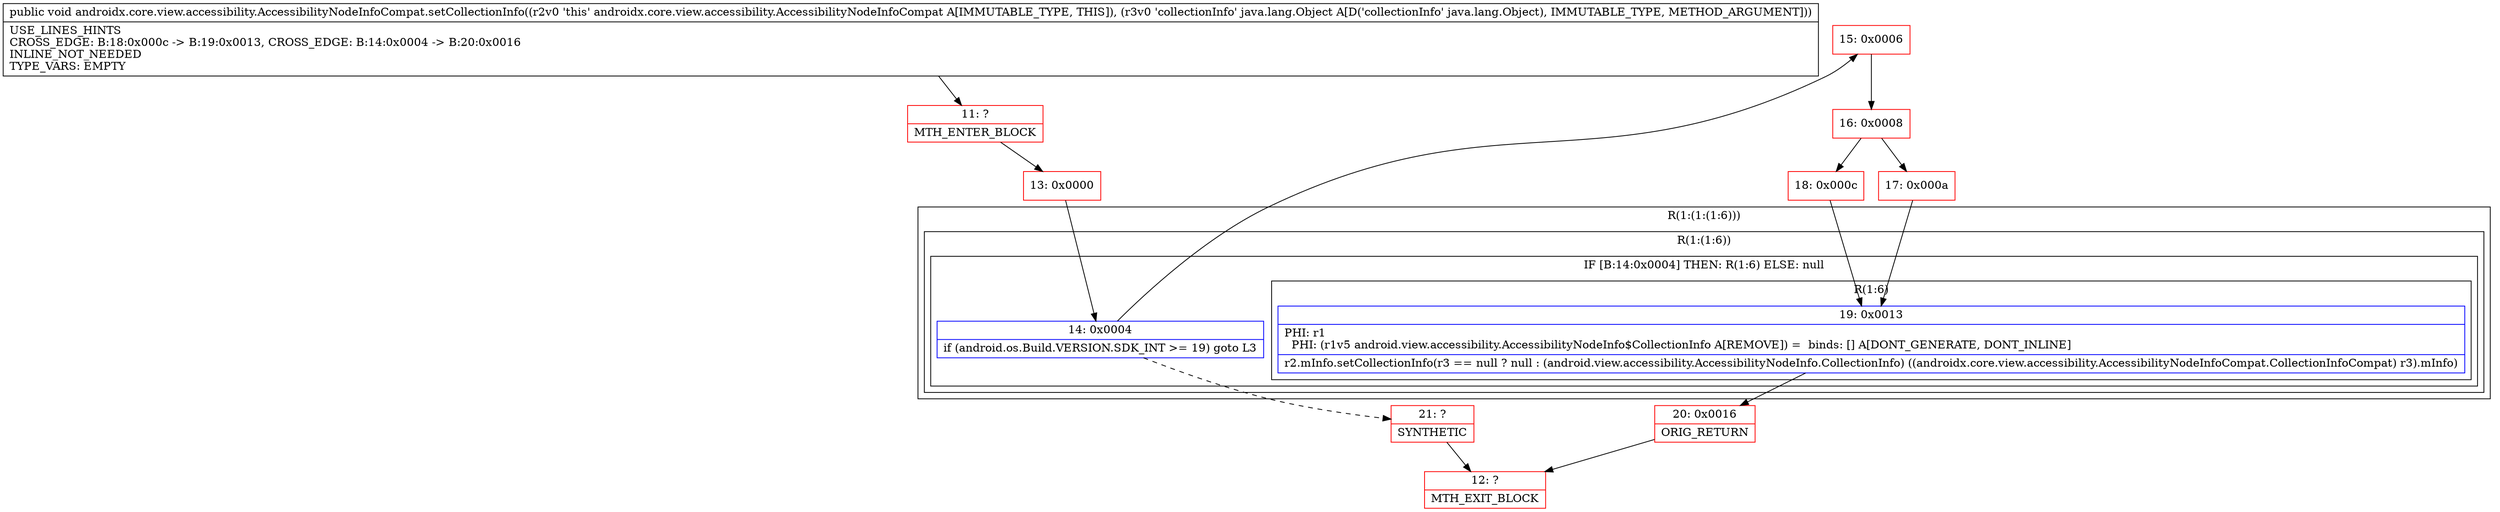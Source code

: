 digraph "CFG forandroidx.core.view.accessibility.AccessibilityNodeInfoCompat.setCollectionInfo(Ljava\/lang\/Object;)V" {
subgraph cluster_Region_1635544808 {
label = "R(1:(1:(1:6)))";
node [shape=record,color=blue];
subgraph cluster_Region_1424041150 {
label = "R(1:(1:6))";
node [shape=record,color=blue];
subgraph cluster_IfRegion_2116649222 {
label = "IF [B:14:0x0004] THEN: R(1:6) ELSE: null";
node [shape=record,color=blue];
Node_14 [shape=record,label="{14\:\ 0x0004|if (android.os.Build.VERSION.SDK_INT \>= 19) goto L3\l}"];
subgraph cluster_Region_694439622 {
label = "R(1:6)";
node [shape=record,color=blue];
Node_19 [shape=record,label="{19\:\ 0x0013|PHI: r1 \l  PHI: (r1v5 android.view.accessibility.AccessibilityNodeInfo$CollectionInfo A[REMOVE]) =  binds: [] A[DONT_GENERATE, DONT_INLINE]\l|r2.mInfo.setCollectionInfo(r3 == null ? null : (android.view.accessibility.AccessibilityNodeInfo.CollectionInfo) ((androidx.core.view.accessibility.AccessibilityNodeInfoCompat.CollectionInfoCompat) r3).mInfo)\l}"];
}
}
}
}
Node_11 [shape=record,color=red,label="{11\:\ ?|MTH_ENTER_BLOCK\l}"];
Node_13 [shape=record,color=red,label="{13\:\ 0x0000}"];
Node_15 [shape=record,color=red,label="{15\:\ 0x0006}"];
Node_16 [shape=record,color=red,label="{16\:\ 0x0008}"];
Node_17 [shape=record,color=red,label="{17\:\ 0x000a}"];
Node_20 [shape=record,color=red,label="{20\:\ 0x0016|ORIG_RETURN\l}"];
Node_12 [shape=record,color=red,label="{12\:\ ?|MTH_EXIT_BLOCK\l}"];
Node_18 [shape=record,color=red,label="{18\:\ 0x000c}"];
Node_21 [shape=record,color=red,label="{21\:\ ?|SYNTHETIC\l}"];
MethodNode[shape=record,label="{public void androidx.core.view.accessibility.AccessibilityNodeInfoCompat.setCollectionInfo((r2v0 'this' androidx.core.view.accessibility.AccessibilityNodeInfoCompat A[IMMUTABLE_TYPE, THIS]), (r3v0 'collectionInfo' java.lang.Object A[D('collectionInfo' java.lang.Object), IMMUTABLE_TYPE, METHOD_ARGUMENT]))  | USE_LINES_HINTS\lCROSS_EDGE: B:18:0x000c \-\> B:19:0x0013, CROSS_EDGE: B:14:0x0004 \-\> B:20:0x0016\lINLINE_NOT_NEEDED\lTYPE_VARS: EMPTY\l}"];
MethodNode -> Node_11;Node_14 -> Node_15;
Node_14 -> Node_21[style=dashed];
Node_19 -> Node_20;
Node_11 -> Node_13;
Node_13 -> Node_14;
Node_15 -> Node_16;
Node_16 -> Node_17;
Node_16 -> Node_18;
Node_17 -> Node_19;
Node_20 -> Node_12;
Node_18 -> Node_19;
Node_21 -> Node_12;
}

